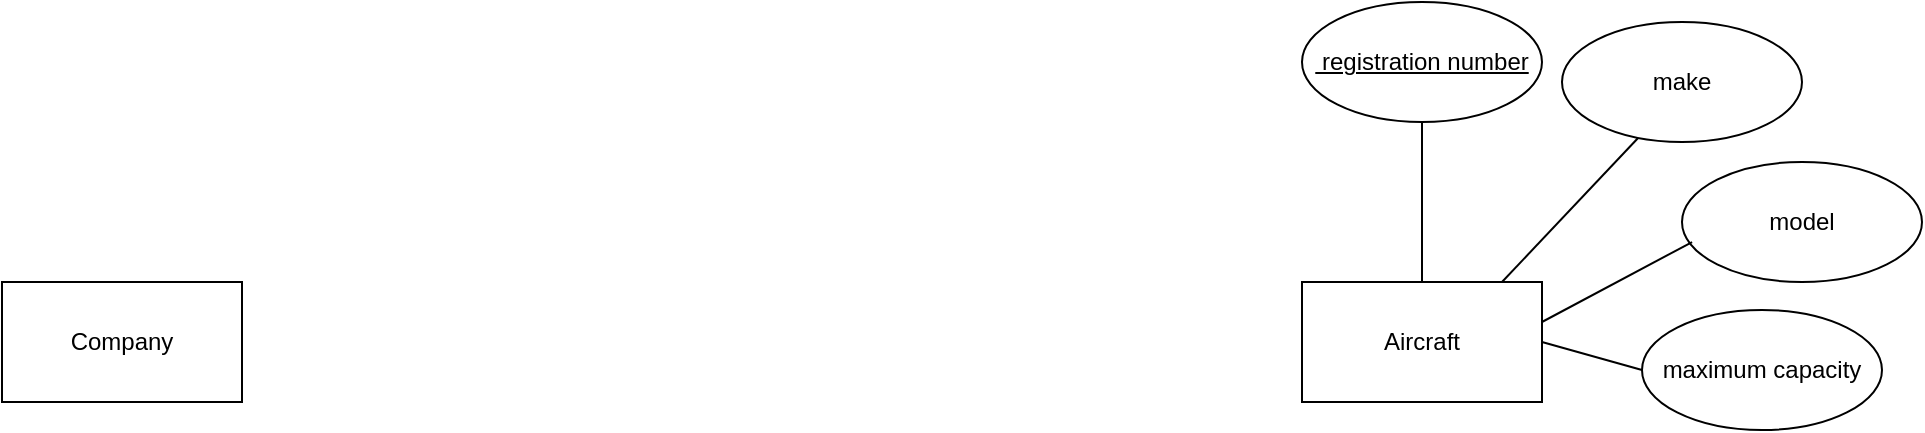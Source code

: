 <mxfile version="15.7.0" type="github">
  <diagram id="3nHWKs5S-ABrskF8WtKg" name="Page-1">
    <mxGraphModel dx="541" dy="885" grid="1" gridSize="10" guides="1" tooltips="1" connect="1" arrows="1" fold="1" page="1" pageScale="1" pageWidth="1169" pageHeight="827" math="0" shadow="0">
      <root>
        <mxCell id="0" />
        <mxCell id="1" parent="0" />
        <mxCell id="D0vi7zzEL4y-7OBPKq5H-1" value="Company" style="rounded=0;whiteSpace=wrap;html=1;" vertex="1" parent="1">
          <mxGeometry x="190" y="340" width="120" height="60" as="geometry" />
        </mxCell>
        <mxCell id="D0vi7zzEL4y-7OBPKq5H-2" value="Aircraft" style="rounded=0;whiteSpace=wrap;html=1;" vertex="1" parent="1">
          <mxGeometry x="840" y="340" width="120" height="60" as="geometry" />
        </mxCell>
        <mxCell id="D0vi7zzEL4y-7OBPKq5H-3" value="&lt;u&gt;&amp;nbsp;registration number&lt;/u&gt;" style="ellipse;whiteSpace=wrap;html=1;" vertex="1" parent="1">
          <mxGeometry x="840" y="200" width="120" height="60" as="geometry" />
        </mxCell>
        <mxCell id="D0vi7zzEL4y-7OBPKq5H-4" value="" style="endArrow=none;html=1;rounded=0;entryX=0.5;entryY=1;entryDx=0;entryDy=0;" edge="1" parent="1" target="D0vi7zzEL4y-7OBPKq5H-3">
          <mxGeometry width="50" height="50" relative="1" as="geometry">
            <mxPoint x="900" y="340" as="sourcePoint" />
            <mxPoint x="950" y="290" as="targetPoint" />
          </mxGeometry>
        </mxCell>
        <mxCell id="D0vi7zzEL4y-7OBPKq5H-6" value="make" style="ellipse;whiteSpace=wrap;html=1;" vertex="1" parent="1">
          <mxGeometry x="970" y="210" width="120" height="60" as="geometry" />
        </mxCell>
        <mxCell id="D0vi7zzEL4y-7OBPKq5H-8" value="model" style="ellipse;whiteSpace=wrap;html=1;" vertex="1" parent="1">
          <mxGeometry x="1030" y="280" width="120" height="60" as="geometry" />
        </mxCell>
        <mxCell id="D0vi7zzEL4y-7OBPKq5H-9" value="maximum capacity" style="ellipse;whiteSpace=wrap;html=1;" vertex="1" parent="1">
          <mxGeometry x="1010" y="354" width="120" height="60" as="geometry" />
        </mxCell>
        <mxCell id="D0vi7zzEL4y-7OBPKq5H-11" value="" style="endArrow=none;html=1;rounded=0;entryX=0.317;entryY=0.967;entryDx=0;entryDy=0;entryPerimeter=0;" edge="1" parent="1" target="D0vi7zzEL4y-7OBPKq5H-6">
          <mxGeometry width="50" height="50" relative="1" as="geometry">
            <mxPoint x="940" y="340" as="sourcePoint" />
            <mxPoint x="990" y="290" as="targetPoint" />
          </mxGeometry>
        </mxCell>
        <mxCell id="D0vi7zzEL4y-7OBPKq5H-12" value="" style="endArrow=none;html=1;rounded=0;entryX=0.042;entryY=0.667;entryDx=0;entryDy=0;entryPerimeter=0;" edge="1" parent="1" target="D0vi7zzEL4y-7OBPKq5H-8">
          <mxGeometry width="50" height="50" relative="1" as="geometry">
            <mxPoint x="960" y="360" as="sourcePoint" />
            <mxPoint x="1010" y="310" as="targetPoint" />
          </mxGeometry>
        </mxCell>
        <mxCell id="D0vi7zzEL4y-7OBPKq5H-13" value="" style="endArrow=none;html=1;rounded=0;entryX=0;entryY=0.5;entryDx=0;entryDy=0;" edge="1" parent="1" target="D0vi7zzEL4y-7OBPKq5H-9">
          <mxGeometry width="50" height="50" relative="1" as="geometry">
            <mxPoint x="960" y="370" as="sourcePoint" />
            <mxPoint x="1010" y="320" as="targetPoint" />
          </mxGeometry>
        </mxCell>
      </root>
    </mxGraphModel>
  </diagram>
</mxfile>
